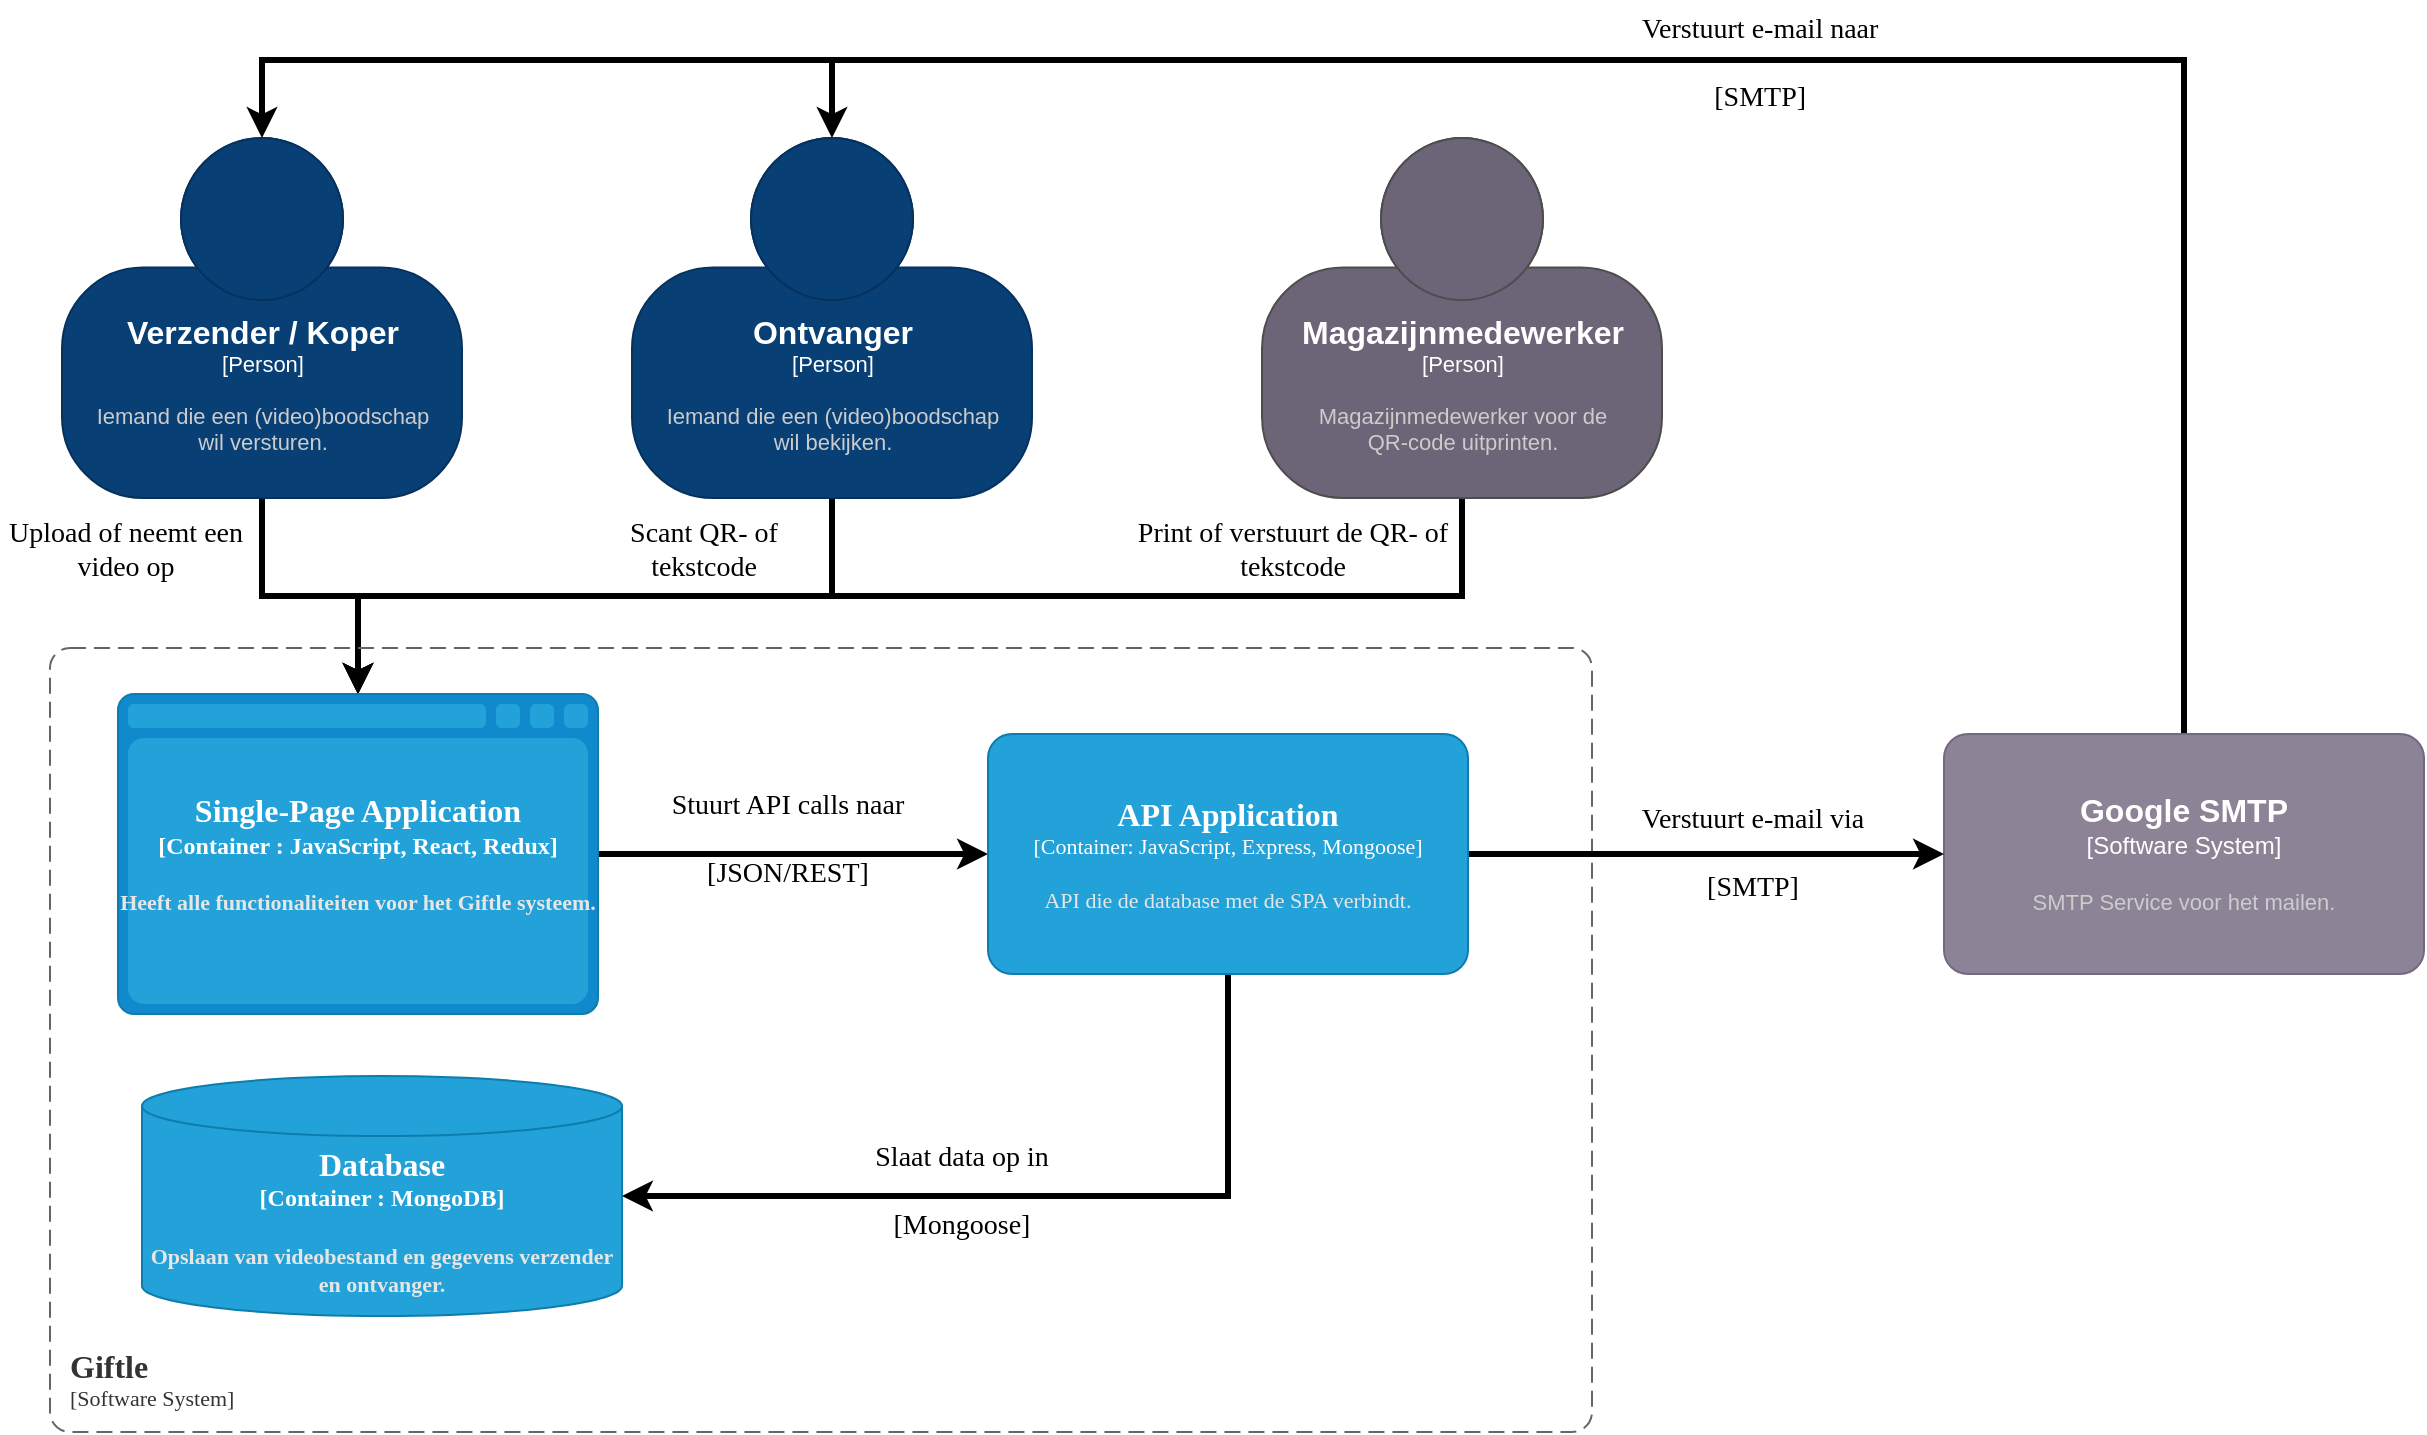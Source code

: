 <mxfile version="15.9.1" type="device"><diagram id="-0ToV_xf4O4VbdPgDHqG" name="Page-1"><mxGraphModel dx="1422" dy="1162" grid="0" gridSize="10" guides="1" tooltips="1" connect="1" arrows="1" fold="1" page="0" pageScale="1" pageWidth="850" pageHeight="1100" math="0" shadow="0"><root><mxCell id="0"/><mxCell id="1" parent="0"/><mxCell id="0wUdZuKvDCX5RXPIYe8K-27" style="edgeStyle=orthogonalEdgeStyle;rounded=0;orthogonalLoop=1;jettySize=auto;html=1;exitX=0.5;exitY=1;exitDx=0;exitDy=0;exitPerimeter=0;entryX=0.5;entryY=0;entryDx=0;entryDy=0;entryPerimeter=0;fontFamily=Verdana;fontSize=14;fontColor=#000000;strokeColor=default;strokeWidth=3;" parent="1" source="0wUdZuKvDCX5RXPIYe8K-1" target="0wUdZuKvDCX5RXPIYe8K-21" edge="1"><mxGeometry relative="1" as="geometry"/></mxCell><object c4Name="Verzender / Koper" c4Type="Person" c4Description="Iemand die een (video)boodschap&#10;wil versturen." label="&lt;font style=&quot;font-size: 16px&quot;&gt;&lt;b&gt;%c4Name%&lt;/b&gt;&lt;/font&gt;&lt;div&gt;[%c4Type%]&lt;/div&gt;&lt;br&gt;&lt;div&gt;&lt;font style=&quot;font-size: 11px&quot;&gt;&lt;font color=&quot;#cccccc&quot;&gt;%c4Description%&lt;/font&gt;&lt;/div&gt;" placeholders="1" id="0wUdZuKvDCX5RXPIYe8K-1"><mxCell style="html=1;fontSize=11;dashed=0;whitespace=wrap;fillColor=#083F75;strokeColor=#06315C;fontColor=#ffffff;shape=mxgraph.c4.person2;align=center;metaEdit=1;points=[[0.5,0,0],[1,0.5,0],[1,0.75,0],[0.75,1,0],[0.5,1,0],[0.25,1,0],[0,0.75,0],[0,0.5,0]];resizable=0;" parent="1" vertex="1"><mxGeometry x="40" y="60" width="200" height="180" as="geometry"/></mxCell></object><mxCell id="0wUdZuKvDCX5RXPIYe8K-29" style="edgeStyle=orthogonalEdgeStyle;rounded=0;orthogonalLoop=1;jettySize=auto;html=1;entryX=0.5;entryY=0;entryDx=0;entryDy=0;entryPerimeter=0;fontFamily=Verdana;fontSize=14;fontColor=#000000;strokeColor=default;strokeWidth=3;" parent="1" source="0wUdZuKvDCX5RXPIYe8K-2" target="0wUdZuKvDCX5RXPIYe8K-21" edge="1"><mxGeometry relative="1" as="geometry"><Array as="points"><mxPoint x="740" y="289"/><mxPoint x="188" y="289"/></Array></mxGeometry></mxCell><object placeholders="1" c4Name="Magazijnmedewerker" c4Type="Person" c4Description="Magazijnmedewerker voor de&#10;QR-code uitprinten." label="&lt;font style=&quot;font-size: 16px&quot;&gt;&lt;b&gt;%c4Name%&lt;/b&gt;&lt;/font&gt;&lt;div&gt;[%c4Type%]&lt;/div&gt;&lt;br&gt;&lt;div&gt;&lt;font style=&quot;font-size: 11px&quot;&gt;&lt;font color=&quot;#cccccc&quot;&gt;%c4Description%&lt;/font&gt;&lt;/div&gt;" id="0wUdZuKvDCX5RXPIYe8K-2"><mxCell style="html=1;fontSize=11;dashed=0;whitespace=wrap;fillColor=#6C6477;strokeColor=#4D4D4D;fontColor=#ffffff;shape=mxgraph.c4.person2;align=center;metaEdit=1;points=[[0.5,0,0],[1,0.5,0],[1,0.75,0],[0.75,1,0],[0.5,1,0],[0.25,1,0],[0,0.75,0],[0,0.5,0]];resizable=0;" parent="1" vertex="1"><mxGeometry x="640" y="60" width="200" height="180" as="geometry"/></mxCell></object><mxCell id="0wUdZuKvDCX5RXPIYe8K-28" style="edgeStyle=orthogonalEdgeStyle;rounded=0;orthogonalLoop=1;jettySize=auto;html=1;entryX=0.5;entryY=0;entryDx=0;entryDy=0;entryPerimeter=0;fontFamily=Verdana;fontSize=14;fontColor=#000000;strokeColor=default;strokeWidth=3;" parent="1" source="0wUdZuKvDCX5RXPIYe8K-3" target="0wUdZuKvDCX5RXPIYe8K-21" edge="1"><mxGeometry relative="1" as="geometry"><Array as="points"><mxPoint x="425" y="289"/><mxPoint x="188" y="289"/></Array></mxGeometry></mxCell><object c4Name="Ontvanger" c4Type="Person" c4Description="Iemand die een (video)boodschap&#10;wil bekijken." label="&lt;font style=&quot;font-size: 16px&quot;&gt;&lt;b&gt;%c4Name%&lt;/b&gt;&lt;/font&gt;&lt;div&gt;[%c4Type%]&lt;/div&gt;&lt;br&gt;&lt;div&gt;&lt;font style=&quot;font-size: 11px&quot;&gt;&lt;font color=&quot;#cccccc&quot;&gt;%c4Description%&lt;/font&gt;&lt;/div&gt;" placeholders="1" id="0wUdZuKvDCX5RXPIYe8K-3"><mxCell style="html=1;fontSize=11;dashed=0;whitespace=wrap;fillColor=#083F75;strokeColor=#06315C;fontColor=#ffffff;shape=mxgraph.c4.person2;align=center;metaEdit=1;points=[[0.5,0,0],[1,0.5,0],[1,0.75,0],[0.75,1,0],[0.5,1,0],[0.25,1,0],[0,0.75,0],[0,0.5,0]];resizable=0;" parent="1" vertex="1"><mxGeometry x="325" y="60" width="200" height="180" as="geometry"/></mxCell></object><mxCell id="0wUdZuKvDCX5RXPIYe8K-38" style="edgeStyle=orthogonalEdgeStyle;rounded=0;orthogonalLoop=1;jettySize=auto;html=1;entryX=0.5;entryY=0;entryDx=0;entryDy=0;entryPerimeter=0;fontFamily=Verdana;fontSize=14;fontColor=#000000;strokeColor=default;strokeWidth=3;" parent="1" source="0wUdZuKvDCX5RXPIYe8K-5" target="0wUdZuKvDCX5RXPIYe8K-3" edge="1"><mxGeometry relative="1" as="geometry"><Array as="points"><mxPoint x="1101" y="21"/><mxPoint x="425" y="21"/></Array></mxGeometry></mxCell><mxCell id="0wUdZuKvDCX5RXPIYe8K-39" style="edgeStyle=orthogonalEdgeStyle;rounded=0;orthogonalLoop=1;jettySize=auto;html=1;entryX=0.5;entryY=0;entryDx=0;entryDy=0;entryPerimeter=0;fontFamily=Verdana;fontSize=14;fontColor=#000000;strokeColor=default;strokeWidth=3;" parent="1" source="0wUdZuKvDCX5RXPIYe8K-5" target="0wUdZuKvDCX5RXPIYe8K-1" edge="1"><mxGeometry relative="1" as="geometry"><Array as="points"><mxPoint x="1101" y="21"/><mxPoint x="140" y="21"/></Array></mxGeometry></mxCell><object placeholders="1" c4Name="Google SMTP" c4Type="Software System" c4Description="SMTP Service voor het mailen." label="&lt;font style=&quot;font-size: 16px&quot;&gt;&lt;b&gt;%c4Name%&lt;/b&gt;&lt;/font&gt;&lt;div&gt;[%c4Type%]&lt;/div&gt;&lt;br&gt;&lt;div&gt;&lt;font style=&quot;font-size: 11px&quot;&gt;&lt;font color=&quot;#cccccc&quot;&gt;%c4Description%&lt;/font&gt;&lt;/div&gt;" id="0wUdZuKvDCX5RXPIYe8K-5"><mxCell style="rounded=1;whiteSpace=wrap;html=1;labelBackgroundColor=none;fillColor=#8C8496;fontColor=#ffffff;align=center;arcSize=10;strokeColor=#736782;metaEdit=1;resizable=0;points=[[0.25,0,0],[0.5,0,0],[0.75,0,0],[1,0.25,0],[1,0.5,0],[1,0.75,0],[0.75,1,0],[0.5,1,0],[0.25,1,0],[0,0.75,0],[0,0.5,0],[0,0.25,0]];" parent="1" vertex="1"><mxGeometry x="981" y="358" width="240" height="120" as="geometry"/></mxCell></object><object placeholders="1" c4Name="Giftle" c4Type="Software System" c4Application="Software System" label="&lt;font style=&quot;font-size: 16px&quot;&gt;&lt;b&gt;&lt;div style=&quot;text-align: left&quot;&gt;%c4Name%&lt;/div&gt;&lt;/b&gt;&lt;/font&gt;&lt;div style=&quot;text-align: left&quot;&gt;[%c4Application%]&lt;/div&gt;" id="0wUdZuKvDCX5RXPIYe8K-20"><mxCell style="rounded=1;fontSize=11;whiteSpace=wrap;html=1;dashed=1;arcSize=20;fillColor=none;strokeColor=#666666;fontColor=#333333;labelBackgroundColor=none;align=left;verticalAlign=bottom;labelBorderColor=none;spacingTop=0;spacing=10;dashPattern=8 4;metaEdit=1;rotatable=0;perimeter=rectanglePerimeter;noLabel=0;labelPadding=0;allowArrows=0;connectable=0;expand=0;recursiveResize=0;editable=1;pointerEvents=0;absoluteArcSize=1;points=[[0.25,0,0],[0.5,0,0],[0.75,0,0],[1,0.25,0],[1,0.5,0],[1,0.75,0],[0.75,1,0],[0.5,1,0],[0.25,1,0],[0,0.75,0],[0,0.5,0],[0,0.25,0]];fontFamily=Verdana;" parent="1" vertex="1"><mxGeometry x="34" y="315" width="771" height="392" as="geometry"/></mxCell></object><mxCell id="0wUdZuKvDCX5RXPIYe8K-24" style="edgeStyle=orthogonalEdgeStyle;rounded=0;orthogonalLoop=1;jettySize=auto;html=1;entryX=0;entryY=0.5;entryDx=0;entryDy=0;entryPerimeter=0;fontFamily=Verdana;fontSize=14;fontColor=#000000;strokeColor=default;strokeWidth=3;" parent="1" source="0wUdZuKvDCX5RXPIYe8K-21" target="0wUdZuKvDCX5RXPIYe8K-23" edge="1"><mxGeometry relative="1" as="geometry"/></mxCell><object placeholders="1" c4Type="Single-Page Application" c4Container="Container " c4Technology="JavaScript, React, Redux" c4Description="Heeft alle functionaliteiten voor het Giftle systeem." label="&lt;font style=&quot;font-size: 16px&quot;&gt;&lt;b&gt;%c4Type%&lt;/font&gt;&lt;div&gt;[%c4Container%:&amp;nbsp;%c4Technology%]&lt;/div&gt;&lt;br&gt;&lt;div&gt;&lt;font style=&quot;font-size: 11px&quot;&gt;&lt;font color=&quot;#E6E6E6&quot;&gt;%c4Description%&lt;/font&gt;&lt;/div&gt;" id="0wUdZuKvDCX5RXPIYe8K-21"><mxCell style="shape=mxgraph.c4.webBrowserContainer;whiteSpace=wrap;html=1;boundedLbl=1;rounded=0;labelBackgroundColor=none;fillColor=#118ACD;fontSize=12;fontColor=#ffffff;align=center;strokeColor=#0E7DAD;metaEdit=1;points=[[0.5,0,0],[1,0.25,0],[1,0.5,0],[1,0.75,0],[0.5,1,0],[0,0.75,0],[0,0.5,0],[0,0.25,0]];resizable=0;fontFamily=Verdana;" parent="1" vertex="1"><mxGeometry x="68" y="338" width="240" height="160" as="geometry"/></mxCell></object><object placeholders="1" c4Type="Database" c4Container="Container " c4Technology="MongoDB" c4Description="Opslaan van videobestand en gegevens verzender en ontvanger." label="&lt;font style=&quot;font-size: 16px&quot;&gt;&lt;b&gt;%c4Type%&lt;/font&gt;&lt;div&gt;[%c4Container%:&amp;nbsp;%c4Technology%]&lt;/div&gt;&lt;br&gt;&lt;div&gt;&lt;font style=&quot;font-size: 11px&quot;&gt;&lt;font color=&quot;#E6E6E6&quot;&gt;%c4Description%&lt;/font&gt;&lt;/div&gt;" id="0wUdZuKvDCX5RXPIYe8K-22"><mxCell style="shape=cylinder3;size=15;whiteSpace=wrap;html=1;boundedLbl=1;rounded=0;labelBackgroundColor=none;fillColor=#23A2D9;fontSize=12;fontColor=#ffffff;align=center;strokeColor=#0E7DAD;metaEdit=1;points=[[0.5,0,0],[1,0.25,0],[1,0.5,0],[1,0.75,0],[0.5,1,0],[0,0.75,0],[0,0.5,0],[0,0.25,0]];resizable=0;fontFamily=Verdana;" parent="1" vertex="1"><mxGeometry x="80" y="529" width="240" height="120" as="geometry"/></mxCell></object><mxCell id="0wUdZuKvDCX5RXPIYe8K-25" style="edgeStyle=orthogonalEdgeStyle;rounded=0;orthogonalLoop=1;jettySize=auto;html=1;entryX=1;entryY=0.5;entryDx=0;entryDy=0;entryPerimeter=0;fontFamily=Verdana;fontSize=14;fontColor=#000000;strokeColor=default;strokeWidth=3;" parent="1" source="0wUdZuKvDCX5RXPIYe8K-23" target="0wUdZuKvDCX5RXPIYe8K-22" edge="1"><mxGeometry relative="1" as="geometry"><Array as="points"><mxPoint x="623" y="589"/></Array></mxGeometry></mxCell><mxCell id="0wUdZuKvDCX5RXPIYe8K-26" style="edgeStyle=orthogonalEdgeStyle;rounded=0;orthogonalLoop=1;jettySize=auto;html=1;fontFamily=Verdana;fontSize=14;fontColor=#000000;strokeColor=default;strokeWidth=3;" parent="1" source="0wUdZuKvDCX5RXPIYe8K-23" target="0wUdZuKvDCX5RXPIYe8K-5" edge="1"><mxGeometry relative="1" as="geometry"/></mxCell><object placeholders="1" c4Name="API Application" c4Type="Container" c4Technology="JavaScript, Express, Mongoose" c4Description="API die de database met de SPA verbindt." label="&lt;font style=&quot;font-size: 16px&quot;&gt;&lt;b&gt;%c4Name%&lt;/b&gt;&lt;/font&gt;&lt;div&gt;[%c4Type%: %c4Technology%]&lt;/div&gt;&lt;br&gt;&lt;div&gt;&lt;font style=&quot;font-size: 11px&quot;&gt;&lt;font color=&quot;#E6E6E6&quot;&gt;%c4Description%&lt;/font&gt;&lt;/div&gt;" id="0wUdZuKvDCX5RXPIYe8K-23"><mxCell style="rounded=1;whiteSpace=wrap;html=1;fontSize=11;labelBackgroundColor=none;fillColor=#23A2D9;fontColor=#ffffff;align=center;arcSize=10;strokeColor=#0E7DAD;metaEdit=1;resizable=0;points=[[0.25,0,0],[0.5,0,0],[0.75,0,0],[1,0.25,0],[1,0.5,0],[1,0.75,0],[0.75,1,0],[0.5,1,0],[0.25,1,0],[0,0.75,0],[0,0.5,0],[0,0.25,0]];fontFamily=Verdana;" parent="1" vertex="1"><mxGeometry x="503" y="358" width="240" height="120" as="geometry"/></mxCell></object><mxCell id="0wUdZuKvDCX5RXPIYe8K-30" value="Upload of neemt een video op" style="text;html=1;strokeColor=none;fillColor=none;align=center;verticalAlign=middle;whiteSpace=wrap;rounded=0;fontFamily=Verdana;fontSize=14;fontColor=#000000;" parent="1" vertex="1"><mxGeometry x="9" y="251" width="126" height="30" as="geometry"/></mxCell><mxCell id="0wUdZuKvDCX5RXPIYe8K-31" value="Scant QR- of tekstcode" style="text;html=1;strokeColor=none;fillColor=none;align=center;verticalAlign=middle;whiteSpace=wrap;rounded=0;fontFamily=Verdana;fontSize=14;fontColor=#000000;" parent="1" vertex="1"><mxGeometry x="298" y="251" width="126" height="30" as="geometry"/></mxCell><mxCell id="0wUdZuKvDCX5RXPIYe8K-32" value="Print of verstuurt de QR- of tekstcode" style="text;html=1;strokeColor=none;fillColor=none;align=center;verticalAlign=middle;whiteSpace=wrap;rounded=0;fontFamily=Verdana;fontSize=14;fontColor=#000000;" parent="1" vertex="1"><mxGeometry x="575" y="251" width="161" height="30" as="geometry"/></mxCell><mxCell id="0wUdZuKvDCX5RXPIYe8K-33" value="Verstuurt e-mail via&lt;br&gt;&lt;br&gt;[SMTP]" style="text;html=1;strokeColor=none;fillColor=none;align=center;verticalAlign=middle;whiteSpace=wrap;rounded=0;fontFamily=Verdana;fontSize=14;fontColor=#000000;" parent="1" vertex="1"><mxGeometry x="805" y="403" width="161" height="30" as="geometry"/></mxCell><mxCell id="0wUdZuKvDCX5RXPIYe8K-34" value="Stuurt API calls naar&lt;br&gt;&lt;br&gt;[JSON/REST]" style="text;html=1;strokeColor=none;fillColor=none;align=center;verticalAlign=middle;whiteSpace=wrap;rounded=0;fontFamily=Verdana;fontSize=14;fontColor=#000000;" parent="1" vertex="1"><mxGeometry x="339" y="382" width="128" height="58" as="geometry"/></mxCell><mxCell id="0wUdZuKvDCX5RXPIYe8K-35" value="Slaat data op in&lt;br&gt;&lt;br&gt;[Mongoose]" style="text;html=1;strokeColor=none;fillColor=none;align=center;verticalAlign=middle;whiteSpace=wrap;rounded=0;fontFamily=Verdana;fontSize=14;fontColor=#000000;" parent="1" vertex="1"><mxGeometry x="427" y="572" width="126" height="30" as="geometry"/></mxCell><mxCell id="0wUdZuKvDCX5RXPIYe8K-40" value="&lt;div style=&quot;text-align: center&quot;&gt;&lt;span style=&quot;font-family: &amp;#34;verdana&amp;#34;&quot;&gt;Verstuurt e-mail naar&lt;/span&gt;&lt;/div&gt;&lt;span style=&quot;text-indent: 0px ; background-color: rgb(255 , 255 , 255) ; display: inline ; float: none&quot;&gt;&lt;div style=&quot;text-align: center&quot;&gt;&lt;font face=&quot;verdana&quot;&gt;&lt;br&gt;&lt;/font&gt;&lt;/div&gt;&lt;font face=&quot;verdana&quot;&gt;&lt;div style=&quot;text-align: center&quot;&gt;[SMTP]&lt;/div&gt;&lt;/font&gt;&lt;/span&gt;" style="text;whiteSpace=wrap;html=1;fontSize=14;fontFamily=Verdana;fontColor=#000000;" parent="1" vertex="1"><mxGeometry x="828" y="-9" width="160" height="31" as="geometry"/></mxCell></root></mxGraphModel></diagram></mxfile>
